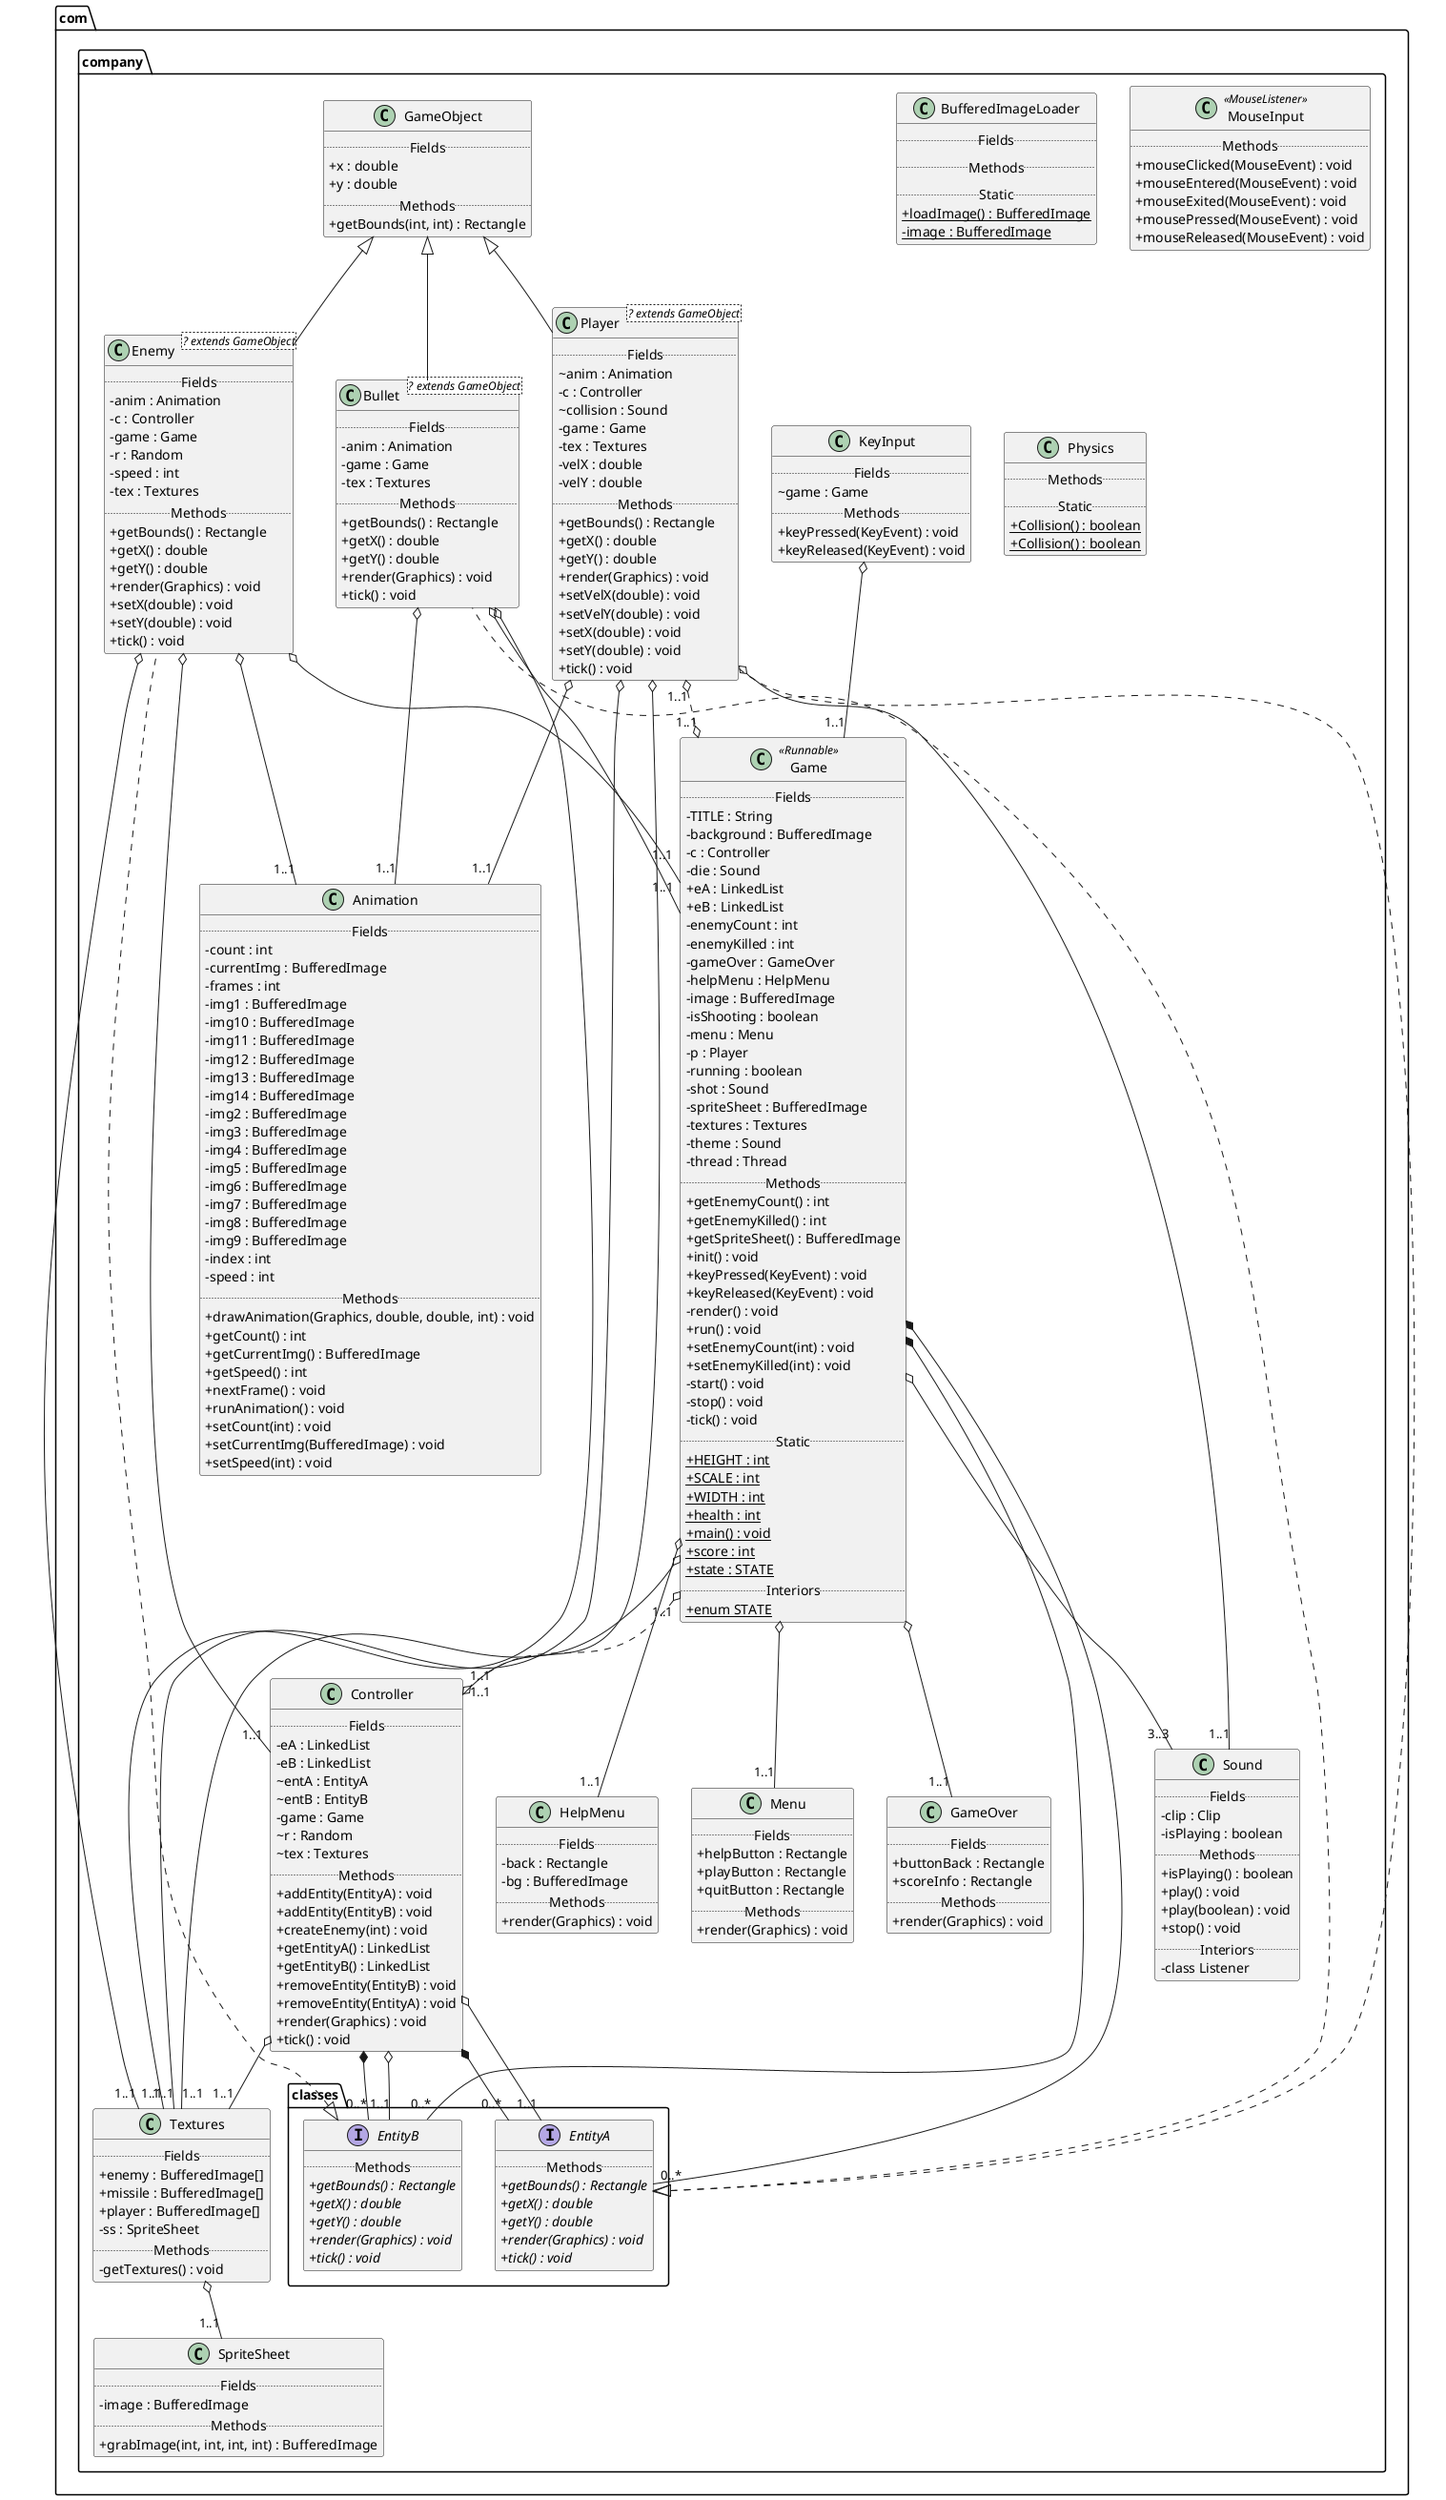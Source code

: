 @startuml
top to bottom direction
skinparam headerFontSize 30
skinparam headerFontStyle bold
skinparam classAttributeIconSize 0
scale 1.0
package com.company {
package com.company.classes {
interface com.company.classes.EntityA  {
.. Methods ..
+ {abstract} getBounds() : Rectangle
+ {abstract} getX() : double
+ {abstract} getY() : double
+ {abstract} render(Graphics) : void
+ {abstract} tick() : void
}
interface com.company.classes.EntityB  {
.. Methods ..
+ {abstract} getBounds() : Rectangle
+ {abstract} getX() : double
+ {abstract} getY() : double
+ {abstract} render(Graphics) : void
+ {abstract} tick() : void
}

}
class com.company.Sound {
.. Fields  ..
-clip : Clip
-isPlaying : boolean
.. Methods ..
+isPlaying() : boolean
+play() : void
+play(boolean) : void
+stop() : void
.. Interiors ..
-class Listener
}
class com.company.Textures {
.. Fields  ..
+enemy : BufferedImage[]
+missile : BufferedImage[]
+player : BufferedImage[]
-ss : SpriteSheet
.. Methods ..
-getTextures() : void
}
class com.company.HelpMenu {
.. Fields  ..
-back : Rectangle
-bg : BufferedImage
.. Methods ..
+render(Graphics) : void
}
class com.company.GameObject {
.. Fields  ..
+x : double
+y : double
.. Methods ..
+getBounds(int, int) : Rectangle
}
class com.company.BufferedImageLoader {
.. Fields  ..
.. Methods ..
.. Static ..
+ {static} loadImage() : BufferedImage
- {static} image : BufferedImage
}
class com.company.SpriteSheet {
.. Fields  ..
-image : BufferedImage
.. Methods ..
+grabImage(int, int, int, int) : BufferedImage
}
class com.company.MouseInput <<MouseListener>>  {
.. Methods ..
+mouseClicked(MouseEvent) : void
+mouseEntered(MouseEvent) : void
+mouseExited(MouseEvent) : void
+mousePressed(MouseEvent) : void
+mouseReleased(MouseEvent) : void
}
class com.company.Menu {
.. Fields  ..
+helpButton : Rectangle
+playButton : Rectangle
+quitButton : Rectangle
.. Methods ..
+render(Graphics) : void
}
class com.company.Physics {
.. Methods ..
.. Static ..
+ {static} Collision() : boolean
+ {static} Collision() : boolean
}
class com.company.Player <? extends GameObject>  {
.. Fields  ..
~anim : Animation
-c : Controller
~collision : Sound
-game : Game
-tex : Textures
-velX : double
-velY : double
.. Methods ..
+getBounds() : Rectangle
+getX() : double
+getY() : double
+render(Graphics) : void
+setVelX(double) : void
+setVelY(double) : void
+setX(double) : void
+setY(double) : void
+tick() : void
}
class com.company.Game <<Runnable>>  {
.. Fields  ..
-TITLE : String
-background : BufferedImage
-c : Controller
-die : Sound
+eA : LinkedList
+eB : LinkedList
-enemyCount : int
-enemyKilled : int
-gameOver : GameOver
-helpMenu : HelpMenu
-image : BufferedImage
-isShooting : boolean
-menu : Menu
-p : Player
-running : boolean
-shot : Sound
-spriteSheet : BufferedImage
-textures : Textures
-theme : Sound
-thread : Thread
.. Methods ..
+getEnemyCount() : int
+getEnemyKilled() : int
+getSpriteSheet() : BufferedImage
+init() : void
+keyPressed(KeyEvent) : void
+keyReleased(KeyEvent) : void
-render() : void
+run() : void
+setEnemyCount(int) : void
+setEnemyKilled(int) : void
-start() : void
-stop() : void
-tick() : void
.. Static ..
+ {static} HEIGHT : int
+ {static} SCALE : int
+ {static} WIDTH : int
+ {static} health : int
+ {static} main() : void
+ {static} score : int
+ {static} state : STATE
.. Interiors ..
+ {static} enum STATE
}
class com.company.Bullet <? extends GameObject>  {
.. Fields  ..
-anim : Animation
-game : Game
-tex : Textures
.. Methods ..
+getBounds() : Rectangle
+getX() : double
+getY() : double
+render(Graphics) : void
+tick() : void
}
class com.company.Enemy <? extends GameObject>  {
.. Fields  ..
-anim : Animation
-c : Controller
-game : Game
-r : Random
-speed : int
-tex : Textures
.. Methods ..
+getBounds() : Rectangle
+getX() : double
+getY() : double
+render(Graphics) : void
+setX(double) : void
+setY(double) : void
+tick() : void
}
class com.company.Animation {
.. Fields  ..
-count : int
-currentImg : BufferedImage
-frames : int
-img1 : BufferedImage
-img10 : BufferedImage
-img11 : BufferedImage
-img12 : BufferedImage
-img13 : BufferedImage
-img14 : BufferedImage
-img2 : BufferedImage
-img3 : BufferedImage
-img4 : BufferedImage
-img5 : BufferedImage
-img6 : BufferedImage
-img7 : BufferedImage
-img8 : BufferedImage
-img9 : BufferedImage
-index : int
-speed : int
.. Methods ..
+drawAnimation(Graphics, double, double, int) : void
+getCount() : int
+getCurrentImg() : BufferedImage
+getSpeed() : int
+nextFrame() : void
+runAnimation() : void
+setCount(int) : void
+setCurrentImg(BufferedImage) : void
+setSpeed(int) : void
}
class com.company.KeyInput {
.. Fields  ..
~game : Game
.. Methods ..
+keyPressed(KeyEvent) : void
+keyReleased(KeyEvent) : void
}
class com.company.Controller {
.. Fields  ..
-eA : LinkedList
-eB : LinkedList
~entA : EntityA
~entB : EntityB
-game : Game
~r : Random
~tex : Textures
.. Methods ..
+addEntity(EntityA) : void
+addEntity(EntityB) : void
+createEnemy(int) : void
+getEntityA() : LinkedList
+getEntityB() : LinkedList
+removeEntity(EntityB) : void
+removeEntity(EntityA) : void
+render(Graphics) : void
+tick() : void
}
class com.company.GameOver {
.. Fields  ..
+buttonBack : Rectangle
+scoreInfo : Rectangle
.. Methods ..
+render(Graphics) : void
}

}
com.company.Textures o-- "1..1" com.company.SpriteSheet
com.company.GameObject <|-- com.company.Player
com.company.classes.EntityA <|.. com.company.Player
com.company.Player o-- "1..1" com.company.Textures
com.company.Player o-- "1..1" com.company.Controller
com.company.Player o-- "1..1" com.company.Animation
com.company.Player o-- "1..1" com.company.Sound
com.company.Game o-- "1..1" com.company.Textures
com.company.Game o-- "1..1" com.company.Menu
com.company.Game o-- "1..1" com.company.GameOver
com.company.Game o-- "1..1" com.company.HelpMenu
com.company.Game *-- "0..*" com.company.classes.EntityA
com.company.Game *-- "0..*" com.company.classes.EntityB
com.company.GameObject <|-- com.company.Bullet
com.company.classes.EntityA <|.. com.company.Bullet
com.company.Bullet o-- "1..1" com.company.Textures
com.company.Bullet o-- "1..1" com.company.Animation
com.company.Bullet o-- "1..1" com.company.Game
com.company.GameObject <|-- com.company.Enemy
com.company.classes.EntityB <|.. com.company.Enemy
com.company.Enemy o-- "1..1" com.company.Textures
com.company.Enemy o-- "1..1" com.company.Animation
com.company.Enemy o-- "1..1" com.company.Game
com.company.Enemy o-- "1..1" com.company.Controller
com.company.KeyInput o-- "1..1" com.company.Game
com.company.Controller *-- "0..*" com.company.classes.EntityA
com.company.Controller *-- "0..*" com.company.classes.EntityB
com.company.Controller o-- "1..1" com.company.classes.EntityA
com.company.Controller o-- "1..1" com.company.classes.EntityB
com.company.Controller o-- "1..1" com.company.Textures
com.company.Game o-- "3..3" com.company.Sound
com.company.Player "1..1" o..o "1..1" com.company.Game
com.company.Game "1..1" o..o "1..1" com.company.Controller
@enduml
